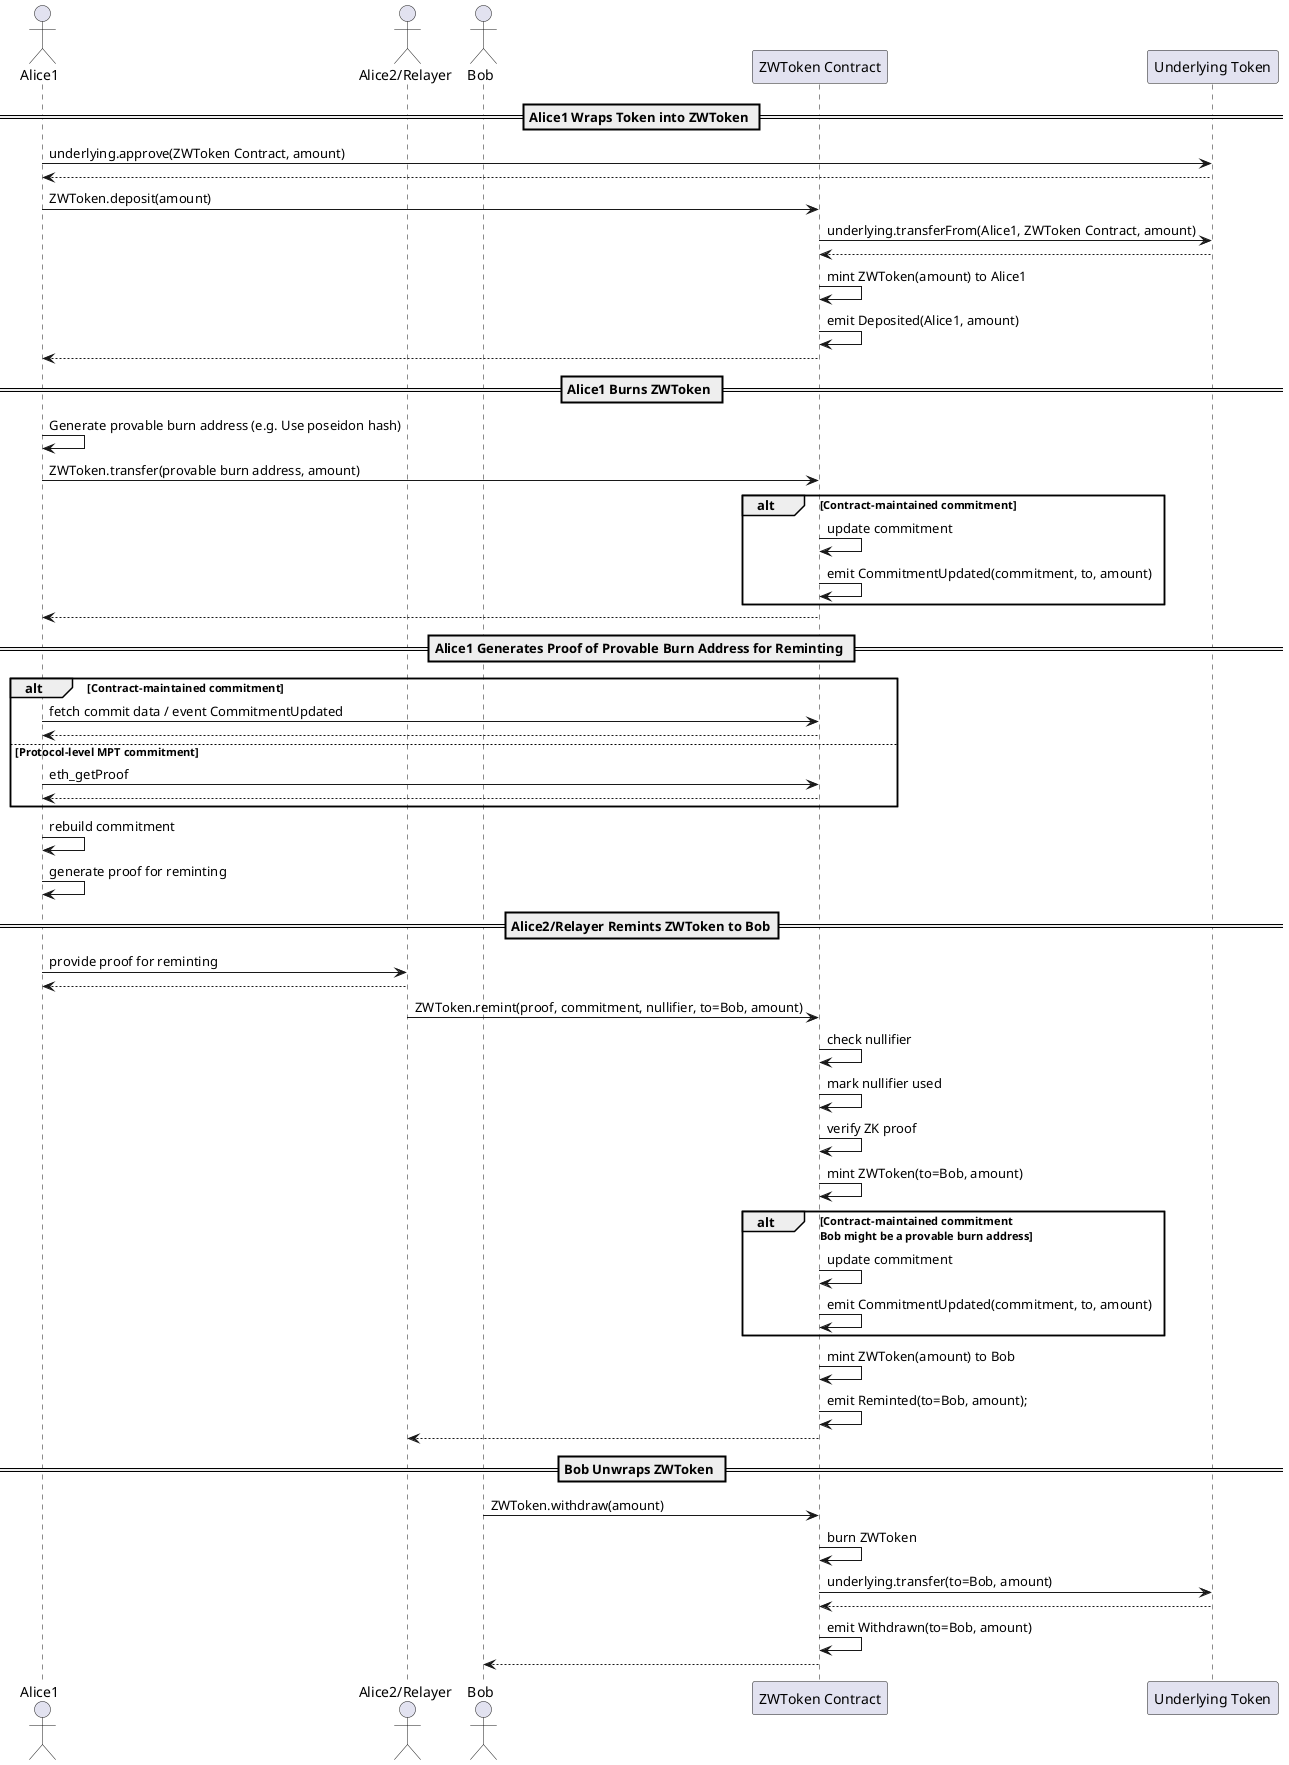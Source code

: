 ```uml
@startuml
actor Alice1
actor "Alice2/Relayer" as Alice2
actor Bob
participant "ZWToken Contract" as ZW
participant "Underlying Token" as U

== Alice1 Wraps Token into ZWToken ==
Alice1 -> U : underlying.approve(ZWToken Contract, amount)
Alice1 <-- U
Alice1 -> ZW : ZWToken.deposit(amount)
ZW -> U : underlying.transferFrom(Alice1, ZWToken Contract, amount)
ZW <-- U
ZW -> ZW : mint ZWToken(amount) to Alice1
ZW -> ZW : emit Deposited(Alice1, amount)
Alice1 <-- ZW

== Alice1 Burns ZWToken ==
Alice1 -> Alice1: Generate provable burn address (e.g. Use poseidon hash)
Alice1 -> ZW : ZWToken.transfer(provable burn address, amount)
alt Contract-maintained commitment
    ZW -> ZW : update commitment
    ZW -> ZW : emit CommitmentUpdated(commitment, to, amount)
end
Alice1 <-- ZW

== Alice1 Generates Proof of Provable Burn Address for Reminting ==
alt Contract-maintained commitment
    Alice1 -> ZW : fetch commit data / event CommitmentUpdated
    Alice1 <-- ZW
else Protocol-level MPT commitment
    Alice1 -> ZW : eth_getProof
    Alice1 <-- ZW
end
Alice1 -> Alice1 : rebuild commitment
Alice1 -> Alice1 : generate proof for reminting

== Alice2/Relayer Remints ZWToken to Bob==
Alice1 -> Alice2 : provide proof for reminting
Alice1 <-- Alice2
Alice2 -> ZW : ZWToken.remint(proof, commitment, nullifier, to=Bob, amount)
ZW -> ZW : check nullifier
ZW -> ZW : mark nullifier used
ZW -> ZW : verify ZK proof
ZW -> ZW : mint ZWToken(to=Bob, amount)
alt Contract-maintained commitment\nBob might be a provable burn address
    ZW -> ZW : update commitment
    ZW -> ZW : emit CommitmentUpdated(commitment, to, amount)
end
ZW -> ZW : mint ZWToken(amount) to Bob
ZW -> ZW : emit Reminted(to=Bob, amount);
Alice2 <-- ZW

== Bob Unwraps ZWToken ==
Bob -> ZW : ZWToken.withdraw(amount)
ZW -> ZW : burn ZWToken
ZW -> U : underlying.transfer(to=Bob, amount)
ZW <-- U
ZW -> ZW : emit Withdrawn(to=Bob, amount)
Bob <-- ZW
@enduml
```